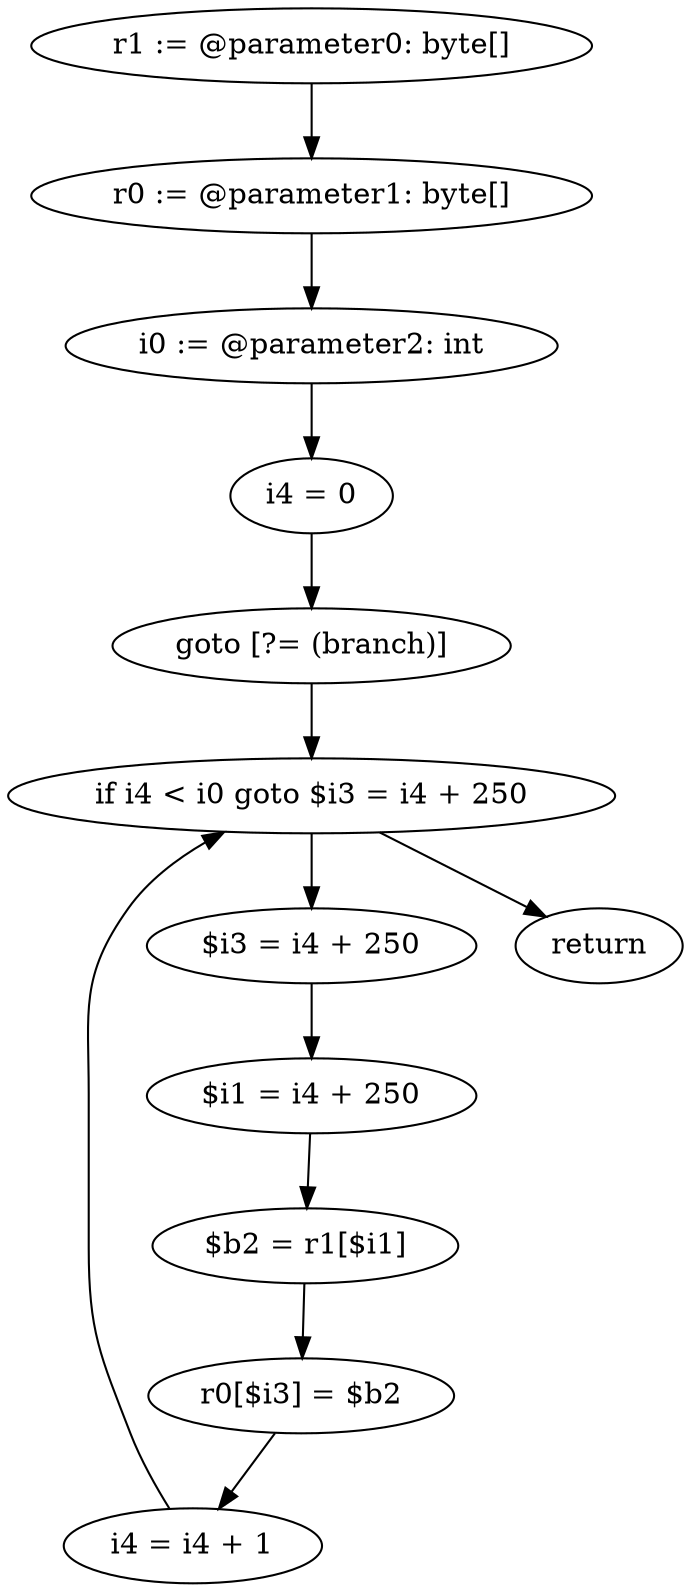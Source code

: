 digraph "unitGraph" {
    "r1 := @parameter0: byte[]"
    "r0 := @parameter1: byte[]"
    "i0 := @parameter2: int"
    "i4 = 0"
    "goto [?= (branch)]"
    "$i3 = i4 + 250"
    "$i1 = i4 + 250"
    "$b2 = r1[$i1]"
    "r0[$i3] = $b2"
    "i4 = i4 + 1"
    "if i4 < i0 goto $i3 = i4 + 250"
    "return"
    "r1 := @parameter0: byte[]"->"r0 := @parameter1: byte[]";
    "r0 := @parameter1: byte[]"->"i0 := @parameter2: int";
    "i0 := @parameter2: int"->"i4 = 0";
    "i4 = 0"->"goto [?= (branch)]";
    "goto [?= (branch)]"->"if i4 < i0 goto $i3 = i4 + 250";
    "$i3 = i4 + 250"->"$i1 = i4 + 250";
    "$i1 = i4 + 250"->"$b2 = r1[$i1]";
    "$b2 = r1[$i1]"->"r0[$i3] = $b2";
    "r0[$i3] = $b2"->"i4 = i4 + 1";
    "i4 = i4 + 1"->"if i4 < i0 goto $i3 = i4 + 250";
    "if i4 < i0 goto $i3 = i4 + 250"->"return";
    "if i4 < i0 goto $i3 = i4 + 250"->"$i3 = i4 + 250";
}

